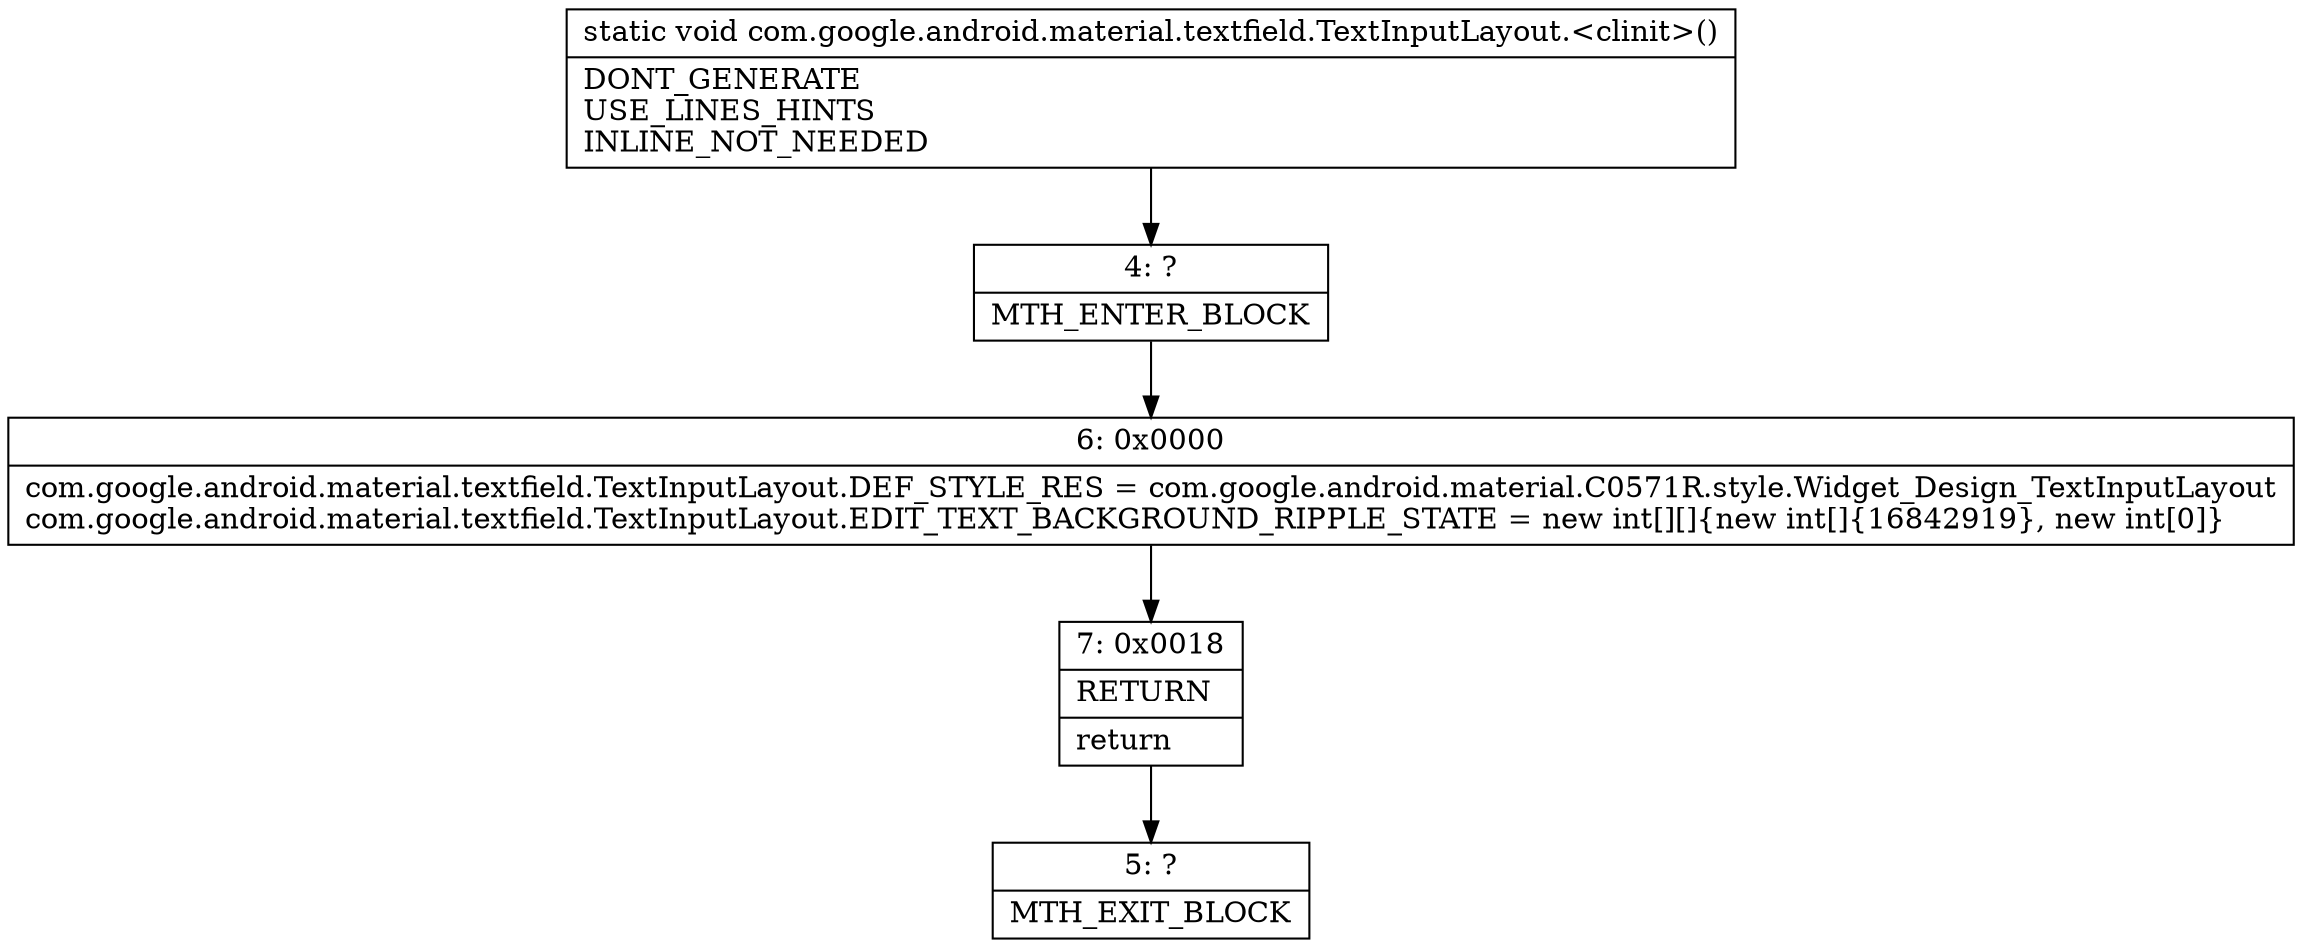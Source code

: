 digraph "CFG forcom.google.android.material.textfield.TextInputLayout.\<clinit\>()V" {
Node_4 [shape=record,label="{4\:\ ?|MTH_ENTER_BLOCK\l}"];
Node_6 [shape=record,label="{6\:\ 0x0000|com.google.android.material.textfield.TextInputLayout.DEF_STYLE_RES = com.google.android.material.C0571R.style.Widget_Design_TextInputLayout\lcom.google.android.material.textfield.TextInputLayout.EDIT_TEXT_BACKGROUND_RIPPLE_STATE = new int[][]\{new int[]\{16842919\}, new int[0]\}\l}"];
Node_7 [shape=record,label="{7\:\ 0x0018|RETURN\l|return\l}"];
Node_5 [shape=record,label="{5\:\ ?|MTH_EXIT_BLOCK\l}"];
MethodNode[shape=record,label="{static void com.google.android.material.textfield.TextInputLayout.\<clinit\>()  | DONT_GENERATE\lUSE_LINES_HINTS\lINLINE_NOT_NEEDED\l}"];
MethodNode -> Node_4;Node_4 -> Node_6;
Node_6 -> Node_7;
Node_7 -> Node_5;
}

